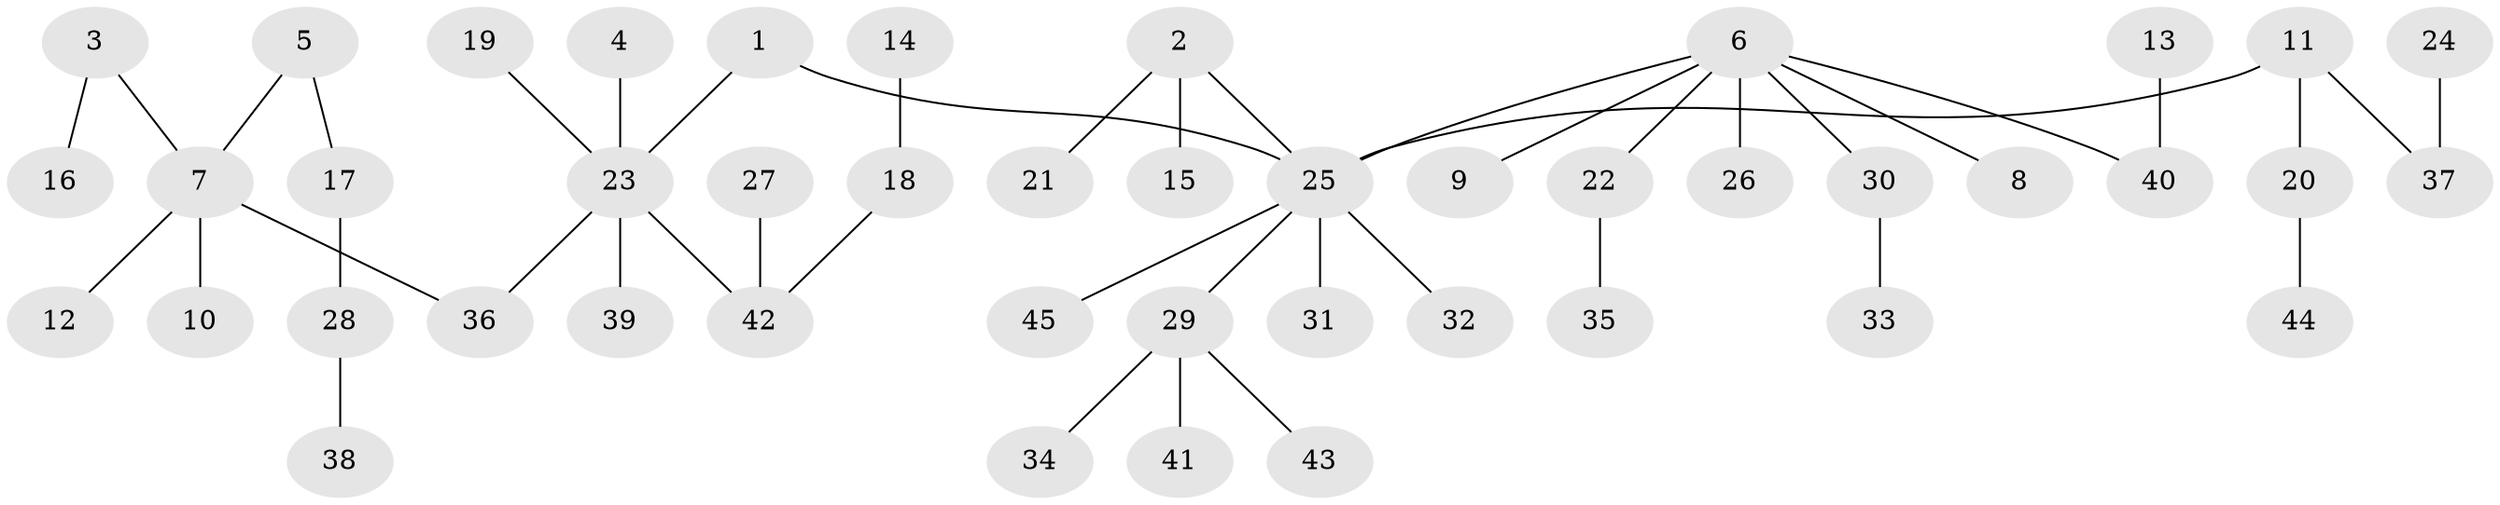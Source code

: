 // original degree distribution, {1: 0.4943820224719101, 4: 0.0449438202247191, 7: 0.011235955056179775, 6: 0.011235955056179775, 2: 0.2696629213483146, 9: 0.011235955056179775, 3: 0.1348314606741573, 5: 0.02247191011235955}
// Generated by graph-tools (version 1.1) at 2025/26/03/09/25 03:26:30]
// undirected, 45 vertices, 44 edges
graph export_dot {
graph [start="1"]
  node [color=gray90,style=filled];
  1;
  2;
  3;
  4;
  5;
  6;
  7;
  8;
  9;
  10;
  11;
  12;
  13;
  14;
  15;
  16;
  17;
  18;
  19;
  20;
  21;
  22;
  23;
  24;
  25;
  26;
  27;
  28;
  29;
  30;
  31;
  32;
  33;
  34;
  35;
  36;
  37;
  38;
  39;
  40;
  41;
  42;
  43;
  44;
  45;
  1 -- 23 [weight=1.0];
  1 -- 25 [weight=1.0];
  2 -- 15 [weight=1.0];
  2 -- 21 [weight=1.0];
  2 -- 25 [weight=1.0];
  3 -- 7 [weight=1.0];
  3 -- 16 [weight=1.0];
  4 -- 23 [weight=1.0];
  5 -- 7 [weight=1.0];
  5 -- 17 [weight=1.0];
  6 -- 8 [weight=1.0];
  6 -- 9 [weight=1.0];
  6 -- 22 [weight=1.0];
  6 -- 25 [weight=1.0];
  6 -- 26 [weight=1.0];
  6 -- 30 [weight=1.0];
  6 -- 40 [weight=1.0];
  7 -- 10 [weight=1.0];
  7 -- 12 [weight=1.0];
  7 -- 36 [weight=1.0];
  11 -- 20 [weight=1.0];
  11 -- 25 [weight=1.0];
  11 -- 37 [weight=1.0];
  13 -- 40 [weight=1.0];
  14 -- 18 [weight=1.0];
  17 -- 28 [weight=1.0];
  18 -- 42 [weight=1.0];
  19 -- 23 [weight=1.0];
  20 -- 44 [weight=1.0];
  22 -- 35 [weight=1.0];
  23 -- 36 [weight=1.0];
  23 -- 39 [weight=1.0];
  23 -- 42 [weight=1.0];
  24 -- 37 [weight=1.0];
  25 -- 29 [weight=1.0];
  25 -- 31 [weight=1.0];
  25 -- 32 [weight=1.0];
  25 -- 45 [weight=1.0];
  27 -- 42 [weight=1.0];
  28 -- 38 [weight=1.0];
  29 -- 34 [weight=1.0];
  29 -- 41 [weight=1.0];
  29 -- 43 [weight=1.0];
  30 -- 33 [weight=1.0];
}
